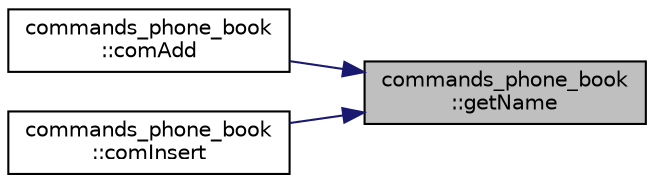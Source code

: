 digraph "commands_phone_book::getName"
{
 // LATEX_PDF_SIZE
  edge [fontname="Helvetica",fontsize="10",labelfontname="Helvetica",labelfontsize="10"];
  node [fontname="Helvetica",fontsize="10",shape=record];
  rankdir="RL";
  Node1 [label="commands_phone_book\l::getName",height=0.2,width=0.4,color="black", fillcolor="grey75", style="filled", fontcolor="black",tooltip=" "];
  Node1 -> Node2 [dir="back",color="midnightblue",fontsize="10",style="solid",fontname="Helvetica"];
  Node2 [label="commands_phone_book\l::comAdd",height=0.2,width=0.4,color="black", fillcolor="white", style="filled",URL="$namespacecommands__phone__book.html#af229806c8da3dddf0a3fd4c9406f788b",tooltip=" "];
  Node1 -> Node3 [dir="back",color="midnightblue",fontsize="10",style="solid",fontname="Helvetica"];
  Node3 [label="commands_phone_book\l::comInsert",height=0.2,width=0.4,color="black", fillcolor="white", style="filled",URL="$namespacecommands__phone__book.html#abc90456a149a9cd3c6ebb7e1b213d5a9",tooltip=" "];
}
